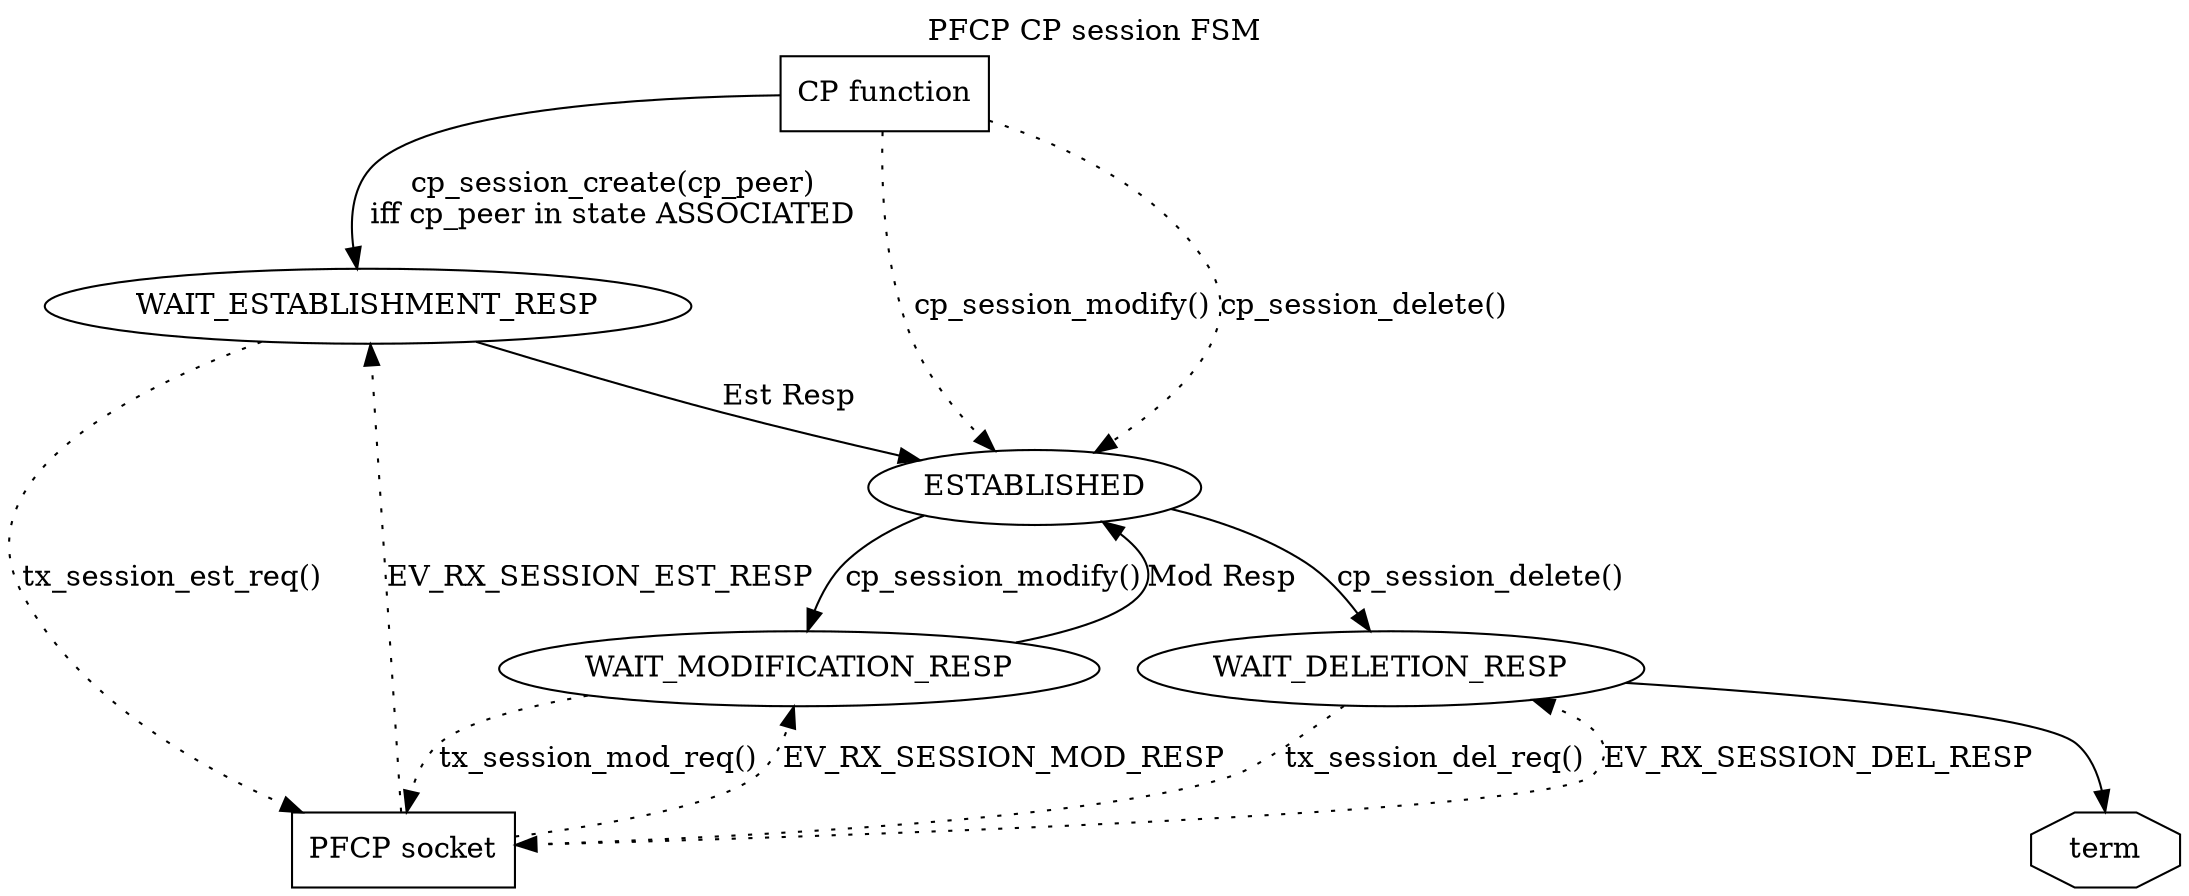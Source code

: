 digraph G {
rankdir=TB
labelloc=t; label="PFCP CP session FSM"

cp [label="CP function",shape=box]
cp -> WAIT_ESTABLISHMENT_RESP [label="cp_session_create(cp_peer)\niff cp_peer in state ASSOCIATED"]

txrx [label="PFCP socket",shape=box]

WAIT_ESTABLISHMENT_RESP -> txrx [label="tx_session_est_req()",style=dotted]
txrx -> WAIT_ESTABLISHMENT_RESP [label="EV_RX_SESSION_EST_RESP",style=dotted]

WAIT_ESTABLISHMENT_RESP -> ESTABLISHED [label="Est Resp"]

cp -> ESTABLISHED [label="cp_session_modify()",style=dotted]
ESTABLISHED -> WAIT_MODIFICATION_RESP [label="cp_session_modify()"]
WAIT_MODIFICATION_RESP -> txrx [label="tx_session_mod_req()",style=dotted]
txrx -> WAIT_MODIFICATION_RESP [label="EV_RX_SESSION_MOD_RESP",style=dotted,constraint=false]
WAIT_MODIFICATION_RESP -> ESTABLISHED [label="Mod Resp"]

cp -> ESTABLISHED [label="cp_session_delete()",style=dotted]
ESTABLISHED -> WAIT_DELETION_RESP [label="cp_session_delete()"]
WAIT_DELETION_RESP -> txrx [label="tx_session_del_req()",style=dotted]
txrx -> WAIT_DELETION_RESP [label="EV_RX_SESSION_DEL_RESP",style=dotted,constraint=false]
WAIT_DELETION_RESP -> term
term [shape="octagon"]

}
